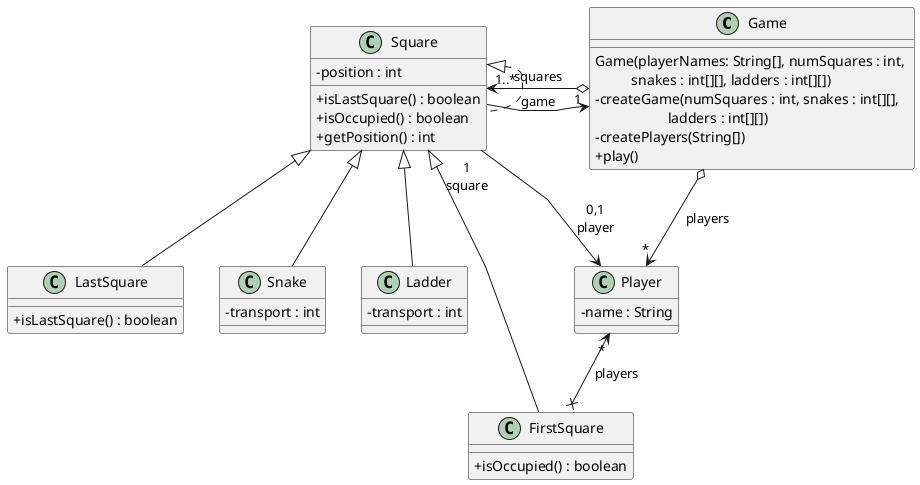 @startuml

skinparam classAttributeIconSize 0
skinparam linetype polyline

class Game {
    Game(playerNames: String[], numSquares : int, \n\t  snakes : int[][], ladders : int[][])
    - createGame(numSquares : int, snakes : int[][], \n\t\t    ladders : int[][])
    - createPlayers(String[])
    + play()
}

class Player {
    - name : String
}

Game o--left--> "1..*" Square : squares
Square -up-> "1" Game : game
Game o-down-> "*" Player : players

class Square implements Square {
    - position : int
    + isLastSquare() : boolean
    + isOccupied() : boolean
    + getPosition() : int
}

class LastSquare extends Square {
    + isLastSquare() : boolean
}

class Snake extends Square {
    - transport : int
}

class Ladder extends Square {
    - transport : int
}

class FirstSquare extends Square {
    + isOccupied() : boolean
}

Square "1\nsquare" ---right---> Player : "0,1\nplayer"
FirstSquare x-up-> "*" Player : players
@enduml